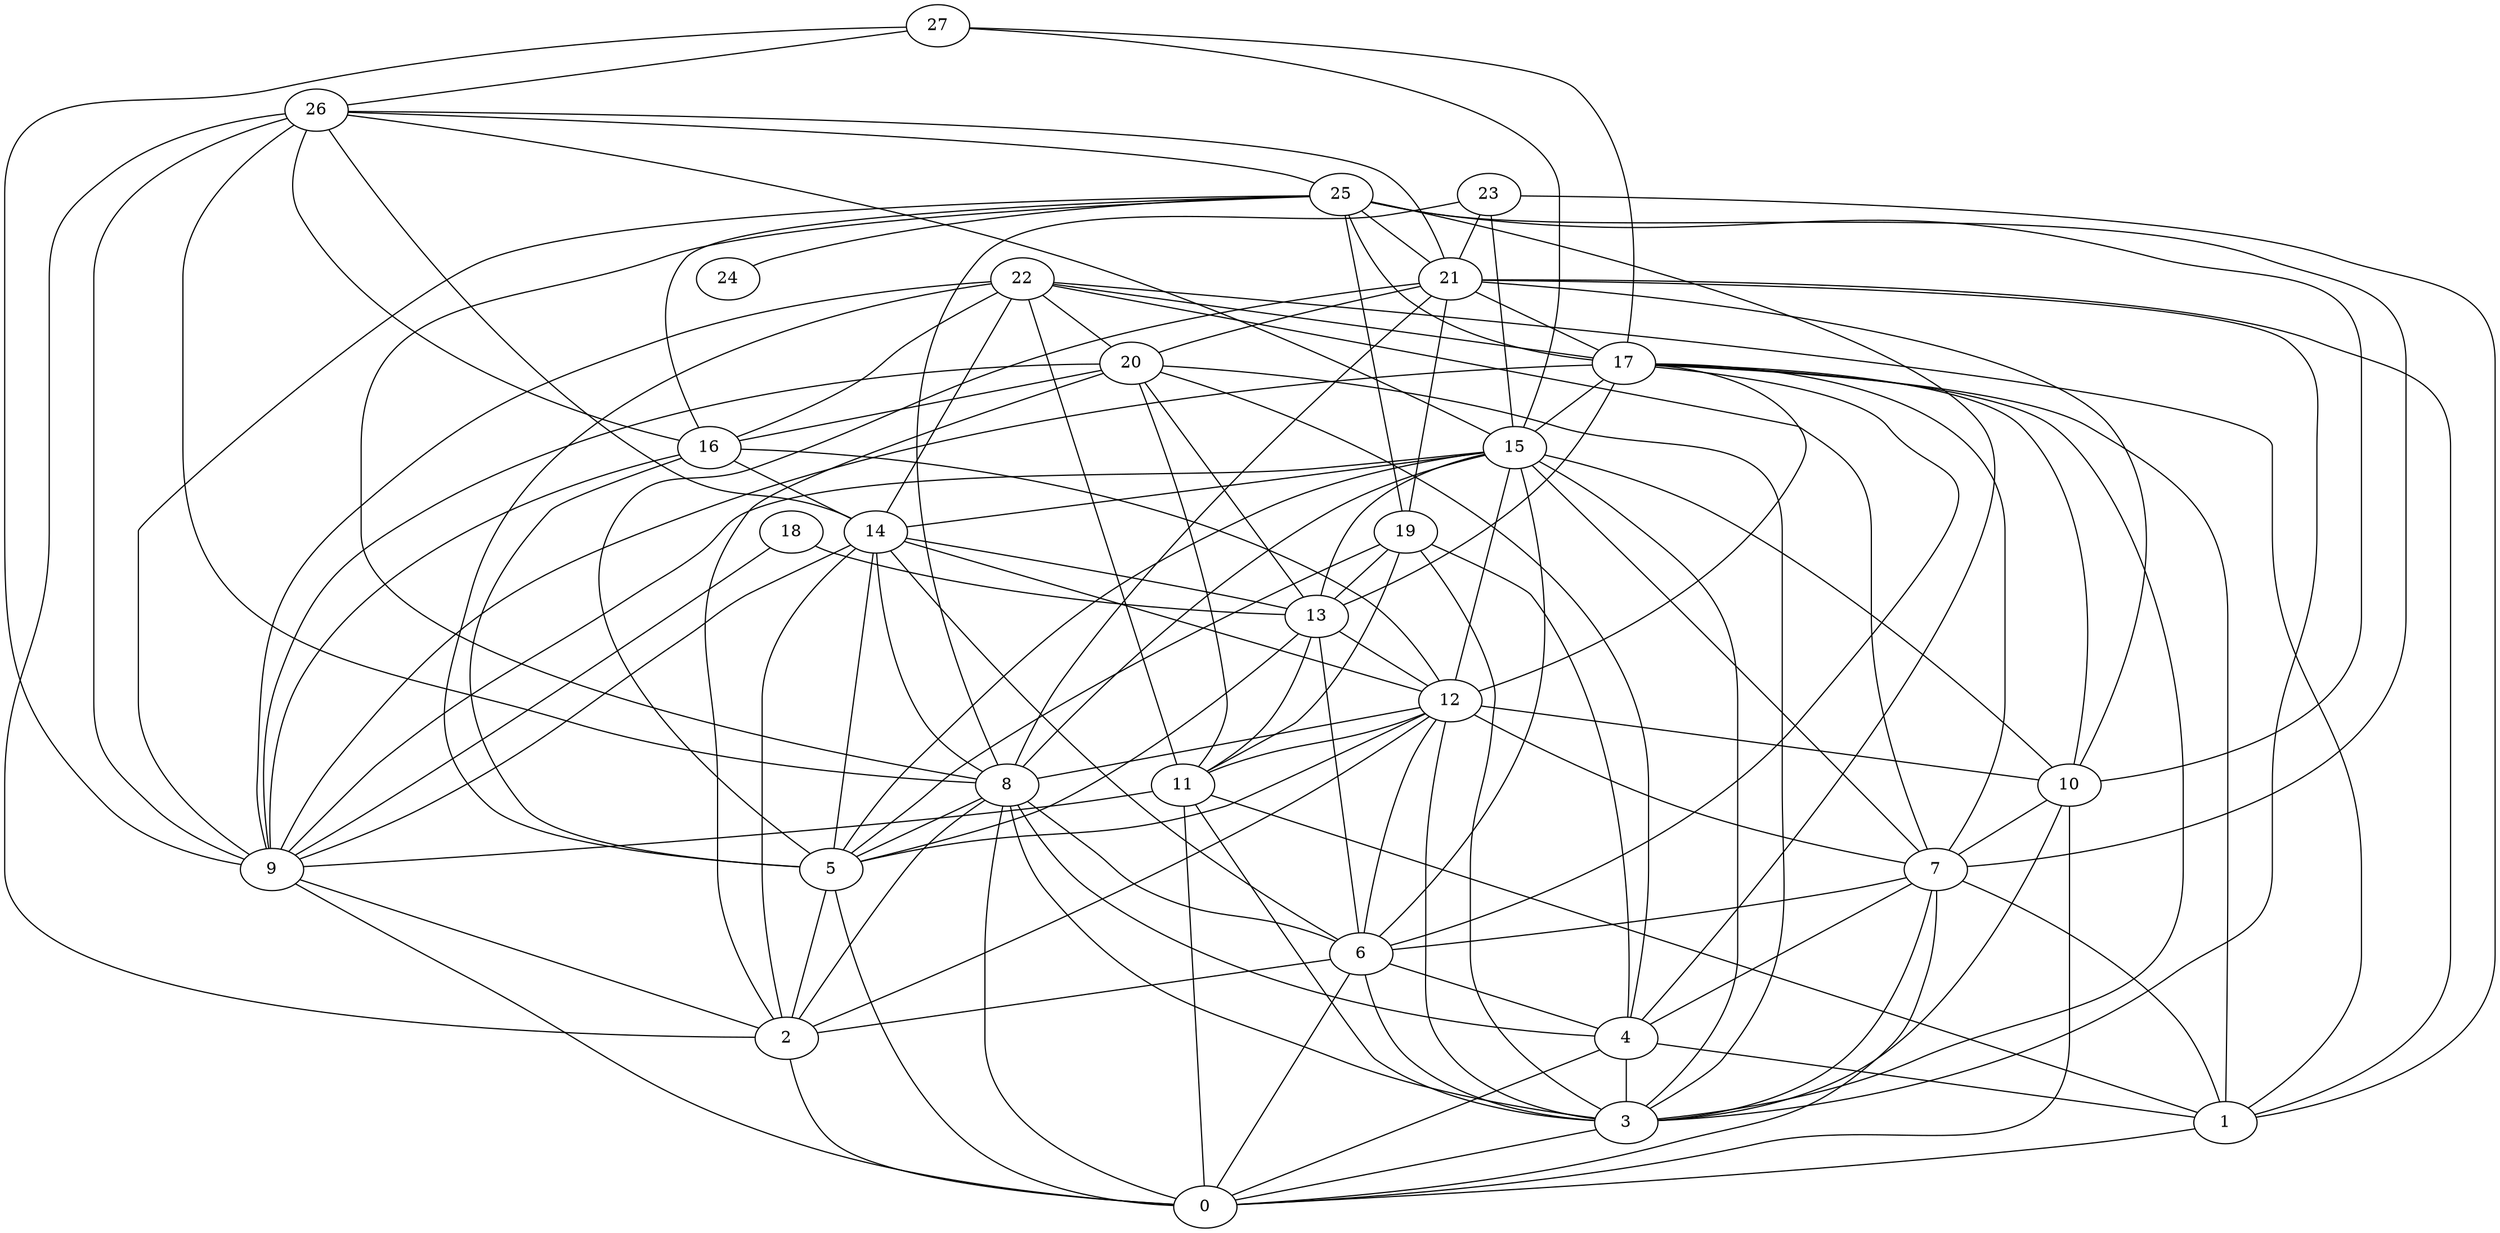graph G {
0;

1;

2;

3;

4;

5;

6;

7;

8;

9;

10;

11;

12;

13;

14;

15;

16;

17;

18;

19;

20;

21;

22;

23;

24;

25;

26;

27;

1 -- 0;

2 -- 0;

3 -- 0;

4 -- 0;

4 -- 1;

4 -- 3;

5 -- 0;

5 -- 2;

6 -- 0;

6 -- 2;

6 -- 3;

6 -- 4;

7 -- 0;

7 -- 1;

7 -- 3;

7 -- 4;

7 -- 6;

8 -- 0;

8 -- 2;

8 -- 3;

8 -- 4;

8 -- 5;

8 -- 6;

9 -- 0;

9 -- 2;

10 -- 0;

10 -- 3;

10 -- 7;

11 -- 0;

11 -- 1;

11 -- 3;

11 -- 9;

12 -- 2;

12 -- 3;

12 -- 5;

12 -- 6;

12 -- 7;

12 -- 8;

12 -- 10;

12 -- 11;

13 -- 5;

13 -- 6;

13 -- 11;

13 -- 12;

14 -- 2;

14 -- 5;

14 -- 6;

14 -- 8;

14 -- 9;

14 -- 12;

14 -- 13;

15 -- 3;

15 -- 5;

15 -- 6;

15 -- 7;

15 -- 8;

15 -- 9;

15 -- 10;

15 -- 12;

15 -- 13;

15 -- 14;

16 -- 5;

16 -- 9;

16 -- 12;

16 -- 14;

17 -- 1;

17 -- 3;

17 -- 6;

17 -- 7;

17 -- 9;

17 -- 10;

17 -- 12;

17 -- 13;

17 -- 15;

18 -- 9;

18 -- 13;

19 -- 3;

19 -- 4;

19 -- 5;

19 -- 11;

19 -- 13;

20 -- 2;

20 -- 3;

20 -- 4;

20 -- 9;

20 -- 11;

20 -- 13;

20 -- 16;

21 -- 1;

21 -- 3;

21 -- 5;

21 -- 8;

21 -- 10;

21 -- 17;

21 -- 19;

21 -- 20;

22 -- 1;

22 -- 5;

22 -- 7;

22 -- 9;

22 -- 11;

22 -- 14;

22 -- 16;

22 -- 17;

22 -- 20;

23 -- 1;

23 -- 8;

23 -- 15;

23 -- 21;

25 -- 4;

25 -- 7;

25 -- 8;

25 -- 9;

25 -- 10;

25 -- 16;

25 -- 17;

25 -- 19;

25 -- 21;

25 -- 24;

26 -- 2;

26 -- 8;

26 -- 9;

26 -- 14;

26 -- 15;

26 -- 16;

26 -- 21;

26 -- 25;

27 -- 9;

27 -- 15;

27 -- 17;

27 -- 26;

}
